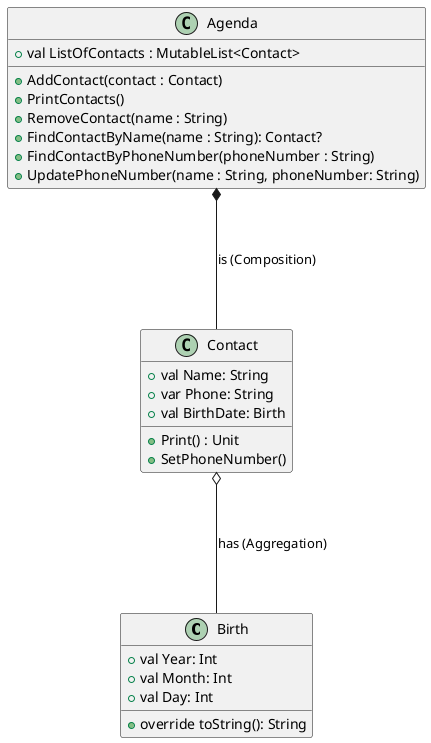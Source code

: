 @startuml

class Birth {
    + val Year: Int
    + val Month: Int
    + val Day: Int
    + override toString(): String
}

class Contact {
    + val Name: String
    + var Phone: String
    + val BirthDate: Birth
    + Print() : Unit
    + SetPhoneNumber()
}

class Agenda {
    + val ListOfContacts : MutableList<Contact>
    + AddContact(contact : Contact)
    + PrintContacts()
    + RemoveContact(name : String)
    + FindContactByName(name : String): Contact?
    + FindContactByPhoneNumber(phoneNumber : String)
    + UpdatePhoneNumber(name : String, phoneNumber: String)
}

Agenda *--- Contact : is (Composition)
Contact o--- Birth : has (Aggregation)
@enduml